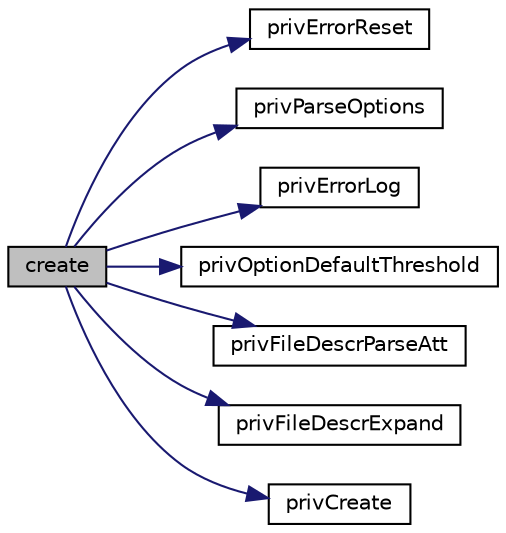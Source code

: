 digraph "create"
{
  edge [fontname="Helvetica",fontsize="10",labelfontname="Helvetica",labelfontsize="10"];
  node [fontname="Helvetica",fontsize="10",shape=record];
  rankdir="LR";
  Node11 [label="create",height=0.2,width=0.4,color="black", fillcolor="grey75", style="filled", fontcolor="black"];
  Node11 -> Node12 [color="midnightblue",fontsize="10",style="solid",fontname="Helvetica"];
  Node12 [label="privErrorReset",height=0.2,width=0.4,color="black", fillcolor="white", style="filled",URL="$class_pcl_zip.html#ac5af7b6471e22f647ccbdb69e9ebbcf6"];
  Node11 -> Node13 [color="midnightblue",fontsize="10",style="solid",fontname="Helvetica"];
  Node13 [label="privParseOptions",height=0.2,width=0.4,color="black", fillcolor="white", style="filled",URL="$class_pcl_zip.html#a6ea996087e129fd4556bf8edb5c96ea6"];
  Node11 -> Node14 [color="midnightblue",fontsize="10",style="solid",fontname="Helvetica"];
  Node14 [label="privErrorLog",height=0.2,width=0.4,color="black", fillcolor="white", style="filled",URL="$class_pcl_zip.html#ae93909de718392884b09bd46fb8f7249"];
  Node11 -> Node15 [color="midnightblue",fontsize="10",style="solid",fontname="Helvetica"];
  Node15 [label="privOptionDefaultThreshold",height=0.2,width=0.4,color="black", fillcolor="white", style="filled",URL="$class_pcl_zip.html#a1ae8242d93e35959dd5fd586df493865"];
  Node11 -> Node16 [color="midnightblue",fontsize="10",style="solid",fontname="Helvetica"];
  Node16 [label="privFileDescrParseAtt",height=0.2,width=0.4,color="black", fillcolor="white", style="filled",URL="$class_pcl_zip.html#a0d421a58c84f0e40c9b93fec0e143903"];
  Node11 -> Node17 [color="midnightblue",fontsize="10",style="solid",fontname="Helvetica"];
  Node17 [label="privFileDescrExpand",height=0.2,width=0.4,color="black", fillcolor="white", style="filled",URL="$class_pcl_zip.html#a6c21aa203c0af43b20e0619e440e3042"];
  Node11 -> Node18 [color="midnightblue",fontsize="10",style="solid",fontname="Helvetica"];
  Node18 [label="privCreate",height=0.2,width=0.4,color="black", fillcolor="white", style="filled",URL="$class_pcl_zip.html#a232426fe8db24f7c06d6bbf457486091"];
}
